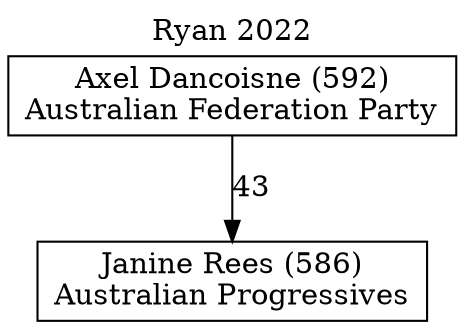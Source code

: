 // House preference flow
digraph "Janine Rees (586)_Ryan_2022" {
	graph [label="Ryan 2022" labelloc=t mclimit=2]
	node [shape=box]
	"Janine Rees (586)" [label="Janine Rees (586)
Australian Progressives"]
	"Axel Dancoisne (592)" [label="Axel Dancoisne (592)
Australian Federation Party"]
	"Axel Dancoisne (592)" -> "Janine Rees (586)" [label=43]
}
